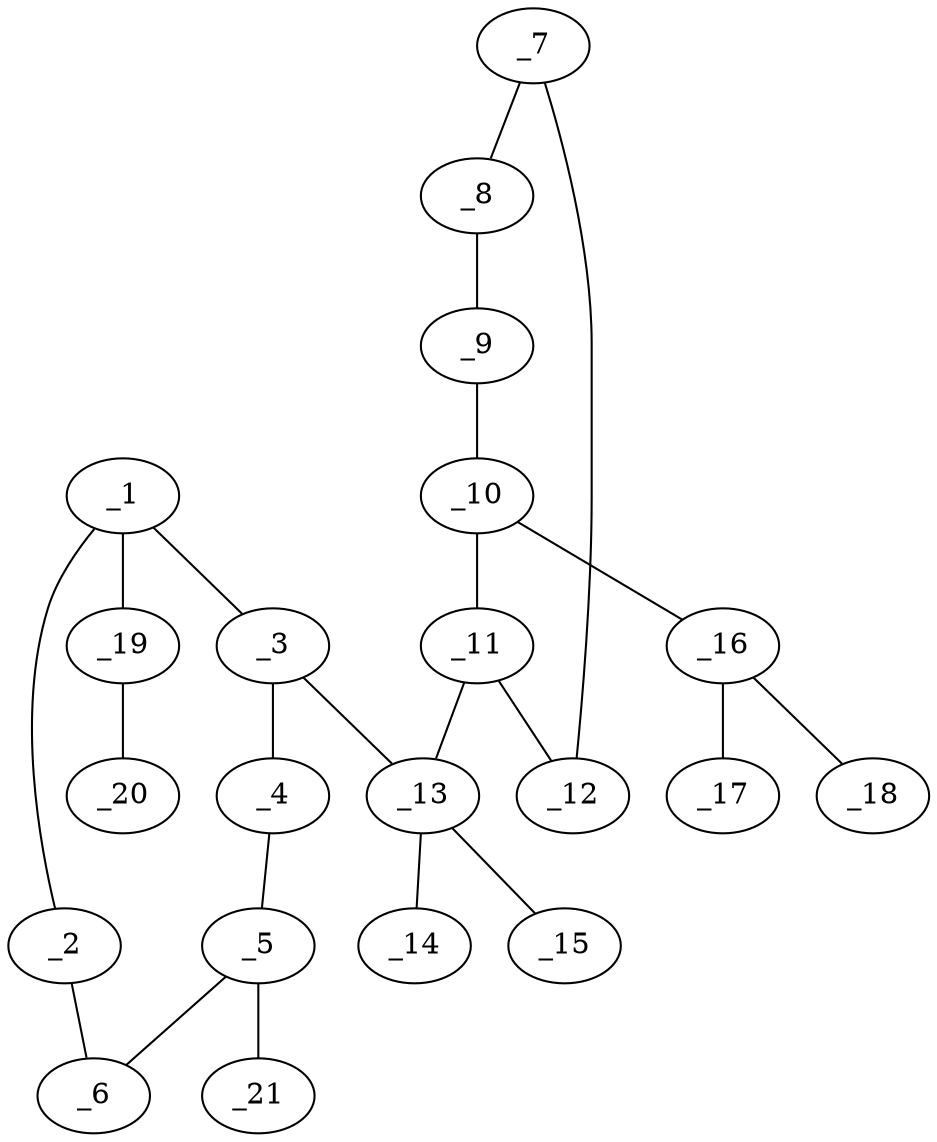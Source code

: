 graph molid667952 {
	_1	 [charge=0,
		chem=1,
		symbol="C  ",
		x="3.7321",
		y="-1.5"];
	_2	 [charge=0,
		chem=1,
		symbol="C  ",
		x="3.732",
		y="-2.5"];
	_1 -- _2	 [valence=1];
	_3	 [charge=0,
		chem=1,
		symbol="C  ",
		x="4.5981",
		y="-1"];
	_1 -- _3	 [valence=2];
	_19	 [charge=0,
		chem=4,
		symbol="N  ",
		x="2.866",
		y="-1"];
	_1 -- _19	 [valence=1];
	_6	 [charge=0,
		chem=1,
		symbol="C  ",
		x="4.5981",
		y="-3"];
	_2 -- _6	 [valence=2];
	_4	 [charge=0,
		chem=1,
		symbol="C  ",
		x="5.4641",
		y="-1.5"];
	_3 -- _4	 [valence=1];
	_13	 [charge=0,
		chem=5,
		symbol="S  ",
		x="4.5981",
		y=0];
	_3 -- _13	 [valence=1];
	_5	 [charge=0,
		chem=1,
		symbol="C  ",
		x="5.4641",
		y="-2.5"];
	_4 -- _5	 [valence=2];
	_5 -- _6	 [valence=1];
	_21	 [charge=0,
		chem=7,
		symbol="Cl ",
		x="6.3301",
		y="-3"];
	_5 -- _21	 [valence=1];
	_7	 [charge=0,
		chem=1,
		symbol="C  ",
		x="5.4641",
		y="2.5"];
	_8	 [charge=0,
		chem=1,
		symbol="C  ",
		x="4.5981",
		y=3];
	_7 -- _8	 [valence=2];
	_12	 [charge=0,
		chem=1,
		symbol="C  ",
		x="5.4641",
		y="1.5"];
	_7 -- _12	 [valence=1];
	_9	 [charge=0,
		chem=1,
		symbol="C  ",
		x="3.7321",
		y="2.5"];
	_8 -- _9	 [valence=1];
	_10	 [charge=0,
		chem=1,
		symbol="C  ",
		x="3.7321",
		y="1.5"];
	_9 -- _10	 [valence=2];
	_11	 [charge=0,
		chem=1,
		symbol="C  ",
		x="4.5981",
		y=1];
	_10 -- _11	 [valence=1];
	_16	 [charge=1,
		chem=4,
		symbol="N  ",
		x="2.866",
		y=1];
	_10 -- _16	 [valence=1];
	_11 -- _12	 [valence=2];
	_11 -- _13	 [valence=1];
	_14	 [charge=0,
		chem=2,
		symbol="O  ",
		x="5.5981",
		y=0];
	_13 -- _14	 [valence=2];
	_15	 [charge=0,
		chem=2,
		symbol="O  ",
		x="3.5981",
		y=0];
	_13 -- _15	 [valence=2];
	_17	 [charge=0,
		chem=2,
		symbol="O  ",
		x=2,
		y="1.5"];
	_16 -- _17	 [valence=2];
	_18	 [charge="-1",
		chem=2,
		symbol="O  ",
		x="2.866",
		y=0];
	_16 -- _18	 [valence=1];
	_20	 [charge=0,
		chem=1,
		symbol="C  ",
		x=2,
		y="-1.5"];
	_19 -- _20	 [valence=1];
}
